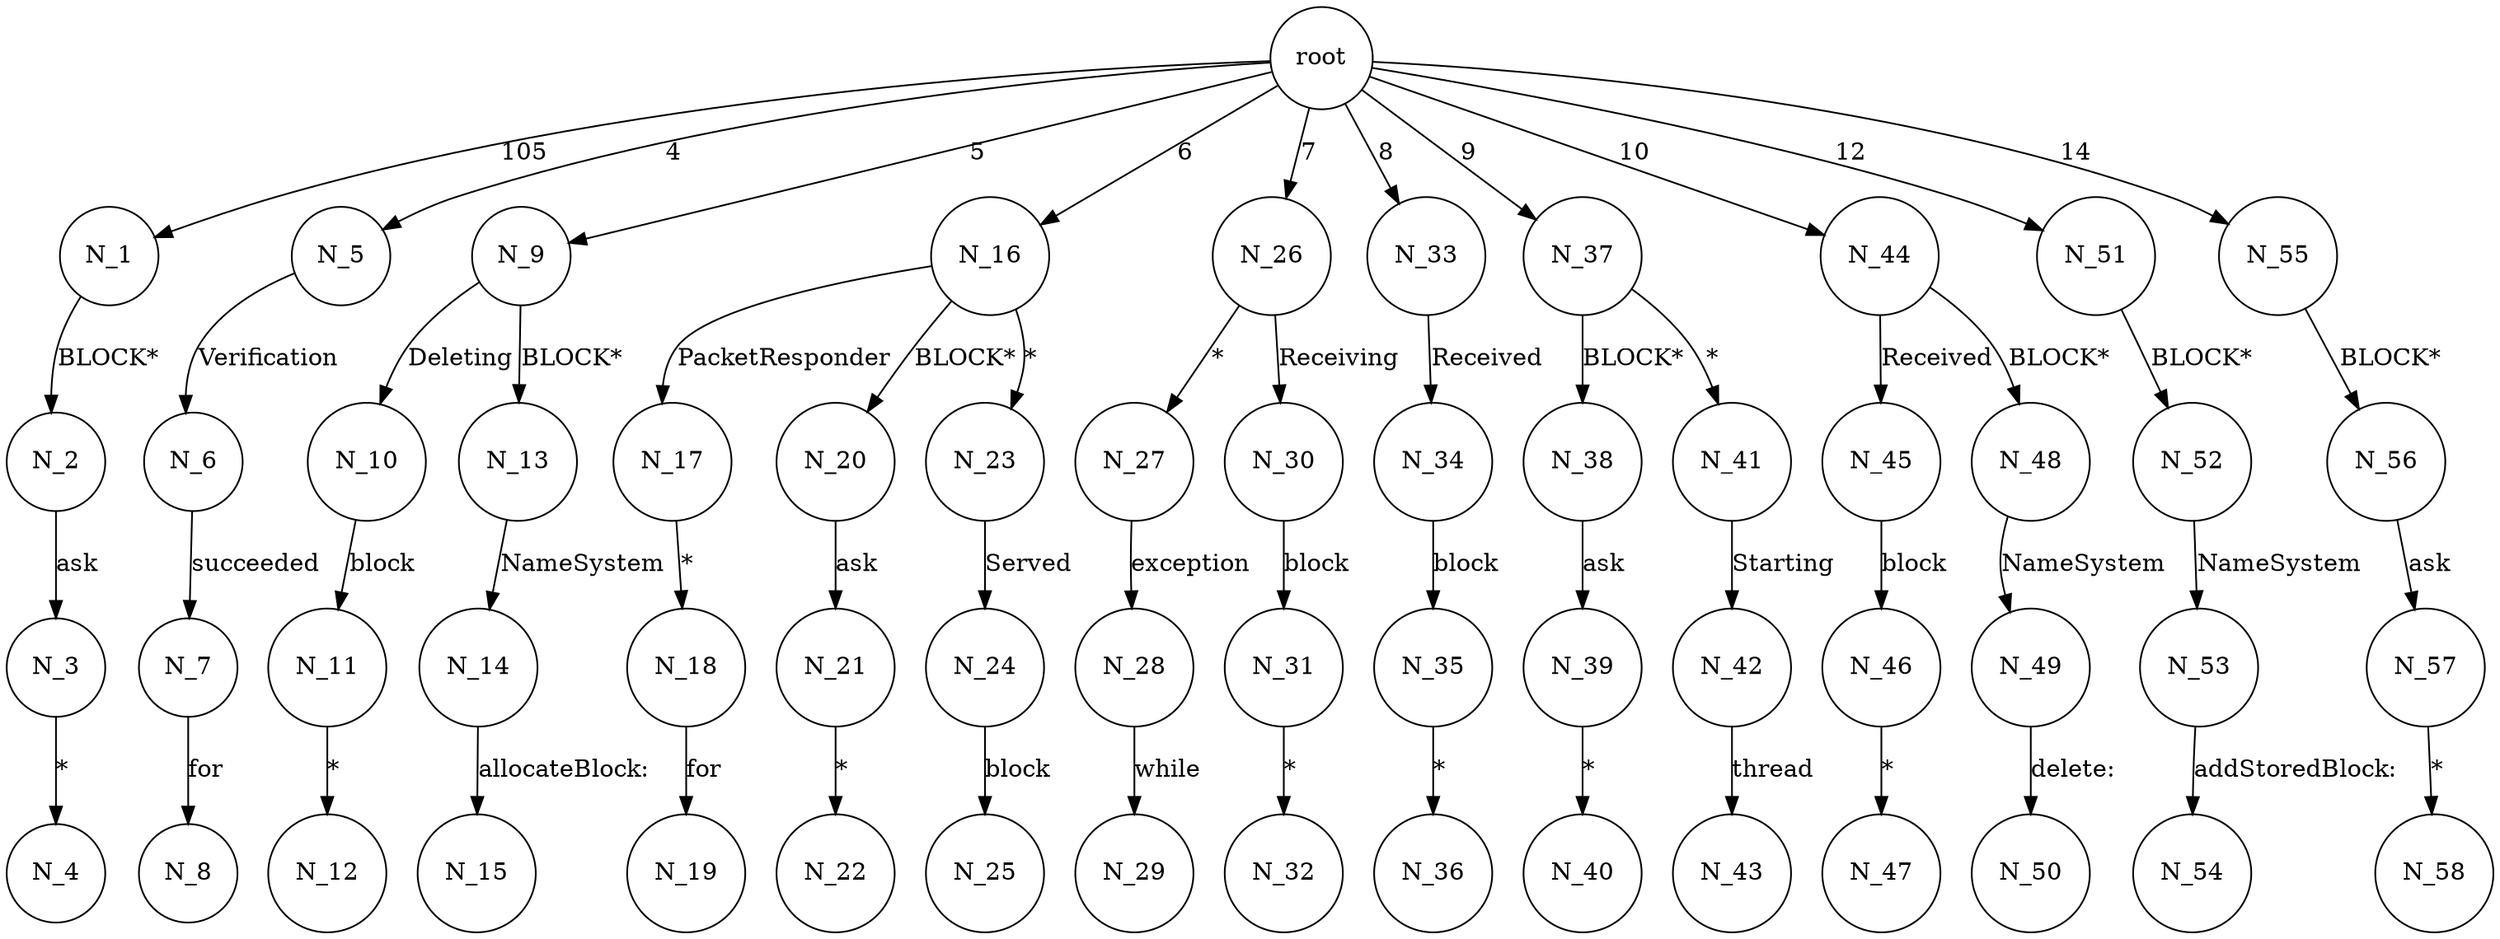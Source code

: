 // The visualization of prefix tree 2018-09-21
strict digraph {
	N_0 [label=root shape=circle]
	N_1 [shape=circle]
	N_0 -> N_1 [label=105]
	N_2 [shape=circle]
	N_1 -> N_2 [label="BLOCK*"]
	N_3 [shape=circle]
	N_2 -> N_3 [label=ask]
	N_4 [shape=circle]
	N_3 -> N_4 [label="*"]
	N_5 [shape=circle]
	N_0 -> N_5 [label=4]
	N_6 [shape=circle]
	N_5 -> N_6 [label=Verification]
	N_7 [shape=circle]
	N_6 -> N_7 [label=succeeded]
	N_8 [shape=circle]
	N_7 -> N_8 [label=for]
	N_9 [shape=circle]
	N_0 -> N_9 [label=5]
	N_10 [shape=circle]
	N_9 -> N_10 [label=Deleting]
	N_11 [shape=circle]
	N_10 -> N_11 [label=block]
	N_12 [shape=circle]
	N_11 -> N_12 [label="*"]
	N_13 [shape=circle]
	N_9 -> N_13 [label="BLOCK*"]
	N_14 [shape=circle]
	N_13 -> N_14 [label=NameSystem]
	N_15 [shape=circle]
	N_14 -> N_15 [label="allocateBlock:"]
	N_16 [shape=circle]
	N_0 -> N_16 [label=6]
	N_17 [shape=circle]
	N_16 -> N_17 [label=PacketResponder]
	N_18 [shape=circle]
	N_17 -> N_18 [label="*"]
	N_19 [shape=circle]
	N_18 -> N_19 [label=for]
	N_20 [shape=circle]
	N_16 -> N_20 [label="BLOCK*"]
	N_21 [shape=circle]
	N_20 -> N_21 [label=ask]
	N_22 [shape=circle]
	N_21 -> N_22 [label="*"]
	N_23 [shape=circle]
	N_16 -> N_23 [label="*"]
	N_24 [shape=circle]
	N_23 -> N_24 [label=Served]
	N_25 [shape=circle]
	N_24 -> N_25 [label=block]
	N_26 [shape=circle]
	N_0 -> N_26 [label=7]
	N_27 [shape=circle]
	N_26 -> N_27 [label="*"]
	N_28 [shape=circle]
	N_27 -> N_28 [label=exception]
	N_29 [shape=circle]
	N_28 -> N_29 [label=while]
	N_30 [shape=circle]
	N_26 -> N_30 [label=Receiving]
	N_31 [shape=circle]
	N_30 -> N_31 [label=block]
	N_32 [shape=circle]
	N_31 -> N_32 [label="*"]
	N_33 [shape=circle]
	N_0 -> N_33 [label=8]
	N_34 [shape=circle]
	N_33 -> N_34 [label=Received]
	N_35 [shape=circle]
	N_34 -> N_35 [label=block]
	N_36 [shape=circle]
	N_35 -> N_36 [label="*"]
	N_37 [shape=circle]
	N_0 -> N_37 [label=9]
	N_38 [shape=circle]
	N_37 -> N_38 [label="BLOCK*"]
	N_39 [shape=circle]
	N_38 -> N_39 [label=ask]
	N_40 [shape=circle]
	N_39 -> N_40 [label="*"]
	N_41 [shape=circle]
	N_37 -> N_41 [label="*"]
	N_42 [shape=circle]
	N_41 -> N_42 [label=Starting]
	N_43 [shape=circle]
	N_42 -> N_43 [label=thread]
	N_44 [shape=circle]
	N_0 -> N_44 [label=10]
	N_45 [shape=circle]
	N_44 -> N_45 [label=Received]
	N_46 [shape=circle]
	N_45 -> N_46 [label=block]
	N_47 [shape=circle]
	N_46 -> N_47 [label="*"]
	N_48 [shape=circle]
	N_44 -> N_48 [label="BLOCK*"]
	N_49 [shape=circle]
	N_48 -> N_49 [label=NameSystem]
	N_50 [shape=circle]
	N_49 -> N_50 [label="delete:"]
	N_51 [shape=circle]
	N_0 -> N_51 [label=12]
	N_52 [shape=circle]
	N_51 -> N_52 [label="BLOCK*"]
	N_53 [shape=circle]
	N_52 -> N_53 [label=NameSystem]
	N_54 [shape=circle]
	N_53 -> N_54 [label="addStoredBlock:"]
	N_55 [shape=circle]
	N_0 -> N_55 [label=14]
	N_56 [shape=circle]
	N_55 -> N_56 [label="BLOCK*"]
	N_57 [shape=circle]
	N_56 -> N_57 [label=ask]
	N_58 [shape=circle]
	N_57 -> N_58 [label="*"]
}
